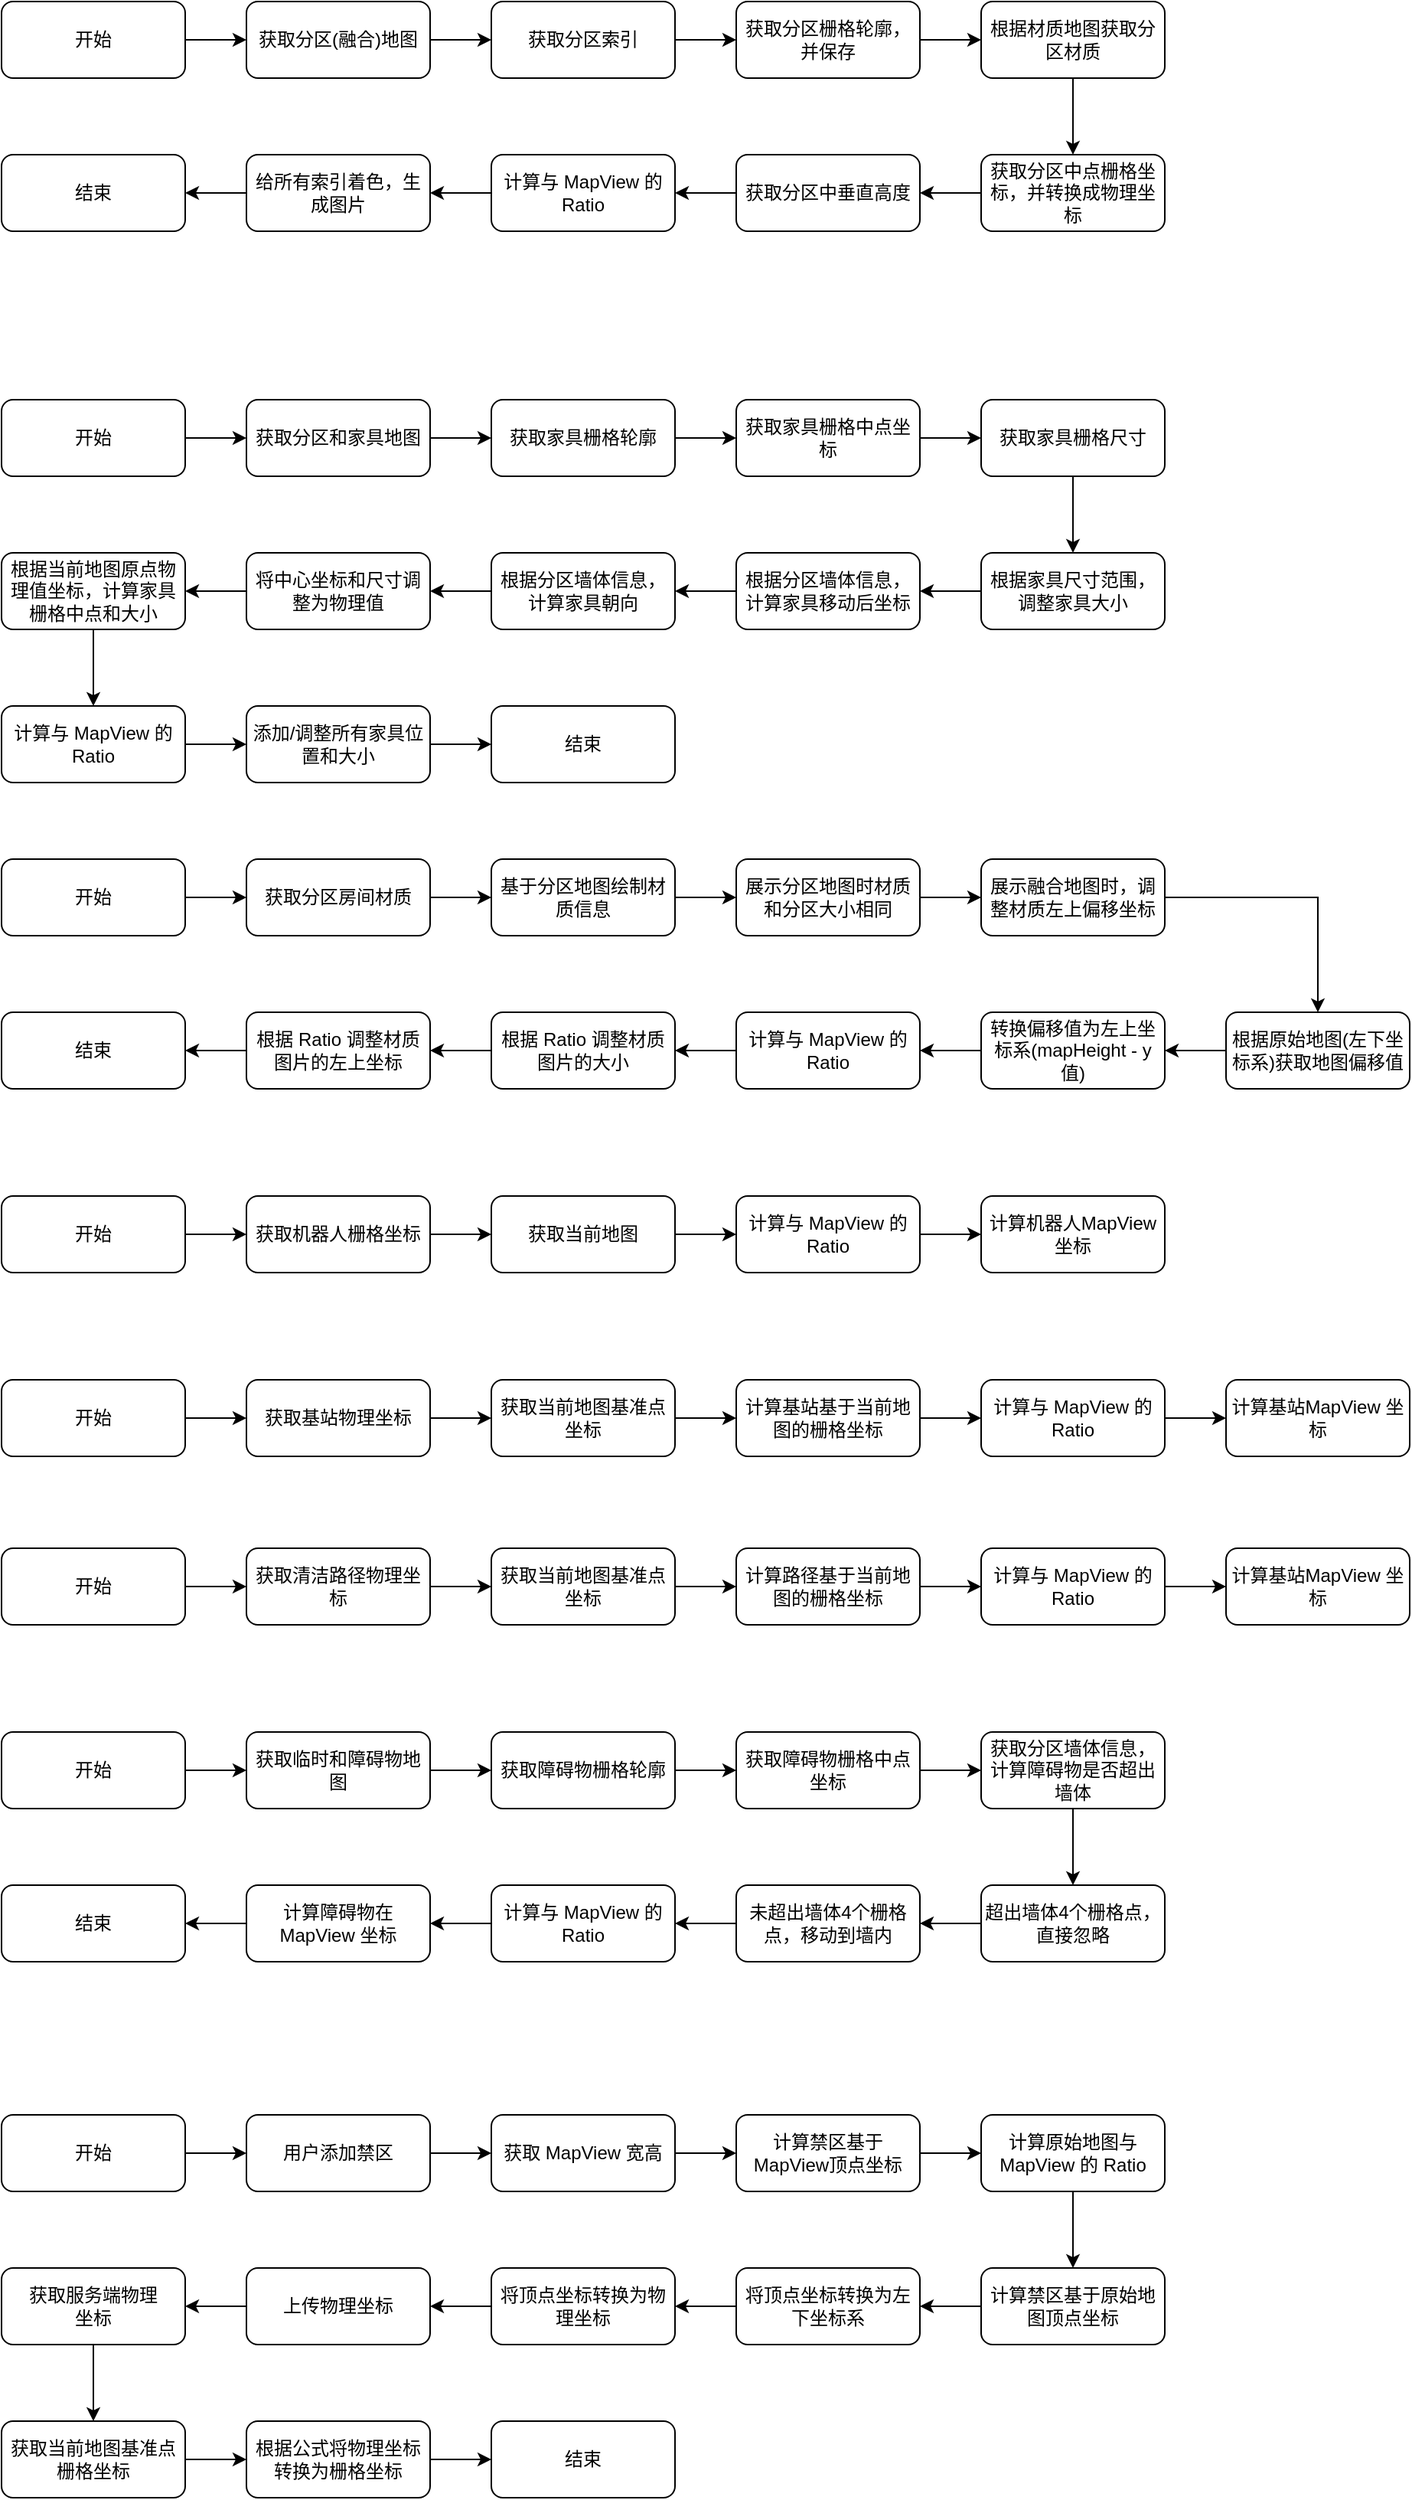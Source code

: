 <mxfile version="21.0.6" type="github">
  <diagram name="第 1 页" id="EZ3omXRqI6BgTh0jrViY">
    <mxGraphModel dx="1434" dy="827" grid="1" gridSize="10" guides="1" tooltips="1" connect="1" arrows="1" fold="1" page="1" pageScale="1" pageWidth="1100" pageHeight="850" math="0" shadow="0">
      <root>
        <mxCell id="0" />
        <mxCell id="1" parent="0" />
        <mxCell id="BJKhWO87G6aF2TpkqISf-27" style="edgeStyle=orthogonalEdgeStyle;rounded=0;orthogonalLoop=1;jettySize=auto;html=1;exitX=1;exitY=0.5;exitDx=0;exitDy=0;" edge="1" parent="1" source="BJKhWO87G6aF2TpkqISf-1" target="BJKhWO87G6aF2TpkqISf-2">
          <mxGeometry relative="1" as="geometry" />
        </mxCell>
        <mxCell id="BJKhWO87G6aF2TpkqISf-1" value="开始" style="rounded=1;whiteSpace=wrap;html=1;" vertex="1" parent="1">
          <mxGeometry x="40" y="60" width="120" height="50" as="geometry" />
        </mxCell>
        <mxCell id="BJKhWO87G6aF2TpkqISf-18" style="edgeStyle=orthogonalEdgeStyle;rounded=0;orthogonalLoop=1;jettySize=auto;html=1;exitX=1;exitY=0.5;exitDx=0;exitDy=0;" edge="1" parent="1" source="BJKhWO87G6aF2TpkqISf-2" target="BJKhWO87G6aF2TpkqISf-17">
          <mxGeometry relative="1" as="geometry" />
        </mxCell>
        <mxCell id="BJKhWO87G6aF2TpkqISf-2" value="获取分区(融合)地图" style="rounded=1;whiteSpace=wrap;html=1;" vertex="1" parent="1">
          <mxGeometry x="200" y="60" width="120" height="50" as="geometry" />
        </mxCell>
        <mxCell id="BJKhWO87G6aF2TpkqISf-34" style="edgeStyle=orthogonalEdgeStyle;rounded=0;orthogonalLoop=1;jettySize=auto;html=1;exitX=1;exitY=0.5;exitDx=0;exitDy=0;" edge="1" parent="1" source="BJKhWO87G6aF2TpkqISf-17" target="BJKhWO87G6aF2TpkqISf-19">
          <mxGeometry relative="1" as="geometry" />
        </mxCell>
        <mxCell id="BJKhWO87G6aF2TpkqISf-17" value="获取分区索引" style="rounded=1;whiteSpace=wrap;html=1;" vertex="1" parent="1">
          <mxGeometry x="360" y="60" width="120" height="50" as="geometry" />
        </mxCell>
        <mxCell id="BJKhWO87G6aF2TpkqISf-35" style="edgeStyle=orthogonalEdgeStyle;rounded=0;orthogonalLoop=1;jettySize=auto;html=1;exitX=1;exitY=0.5;exitDx=0;exitDy=0;" edge="1" parent="1" source="BJKhWO87G6aF2TpkqISf-19" target="BJKhWO87G6aF2TpkqISf-21">
          <mxGeometry relative="1" as="geometry" />
        </mxCell>
        <mxCell id="BJKhWO87G6aF2TpkqISf-19" value="获取分区栅格轮廓，并保存" style="rounded=1;whiteSpace=wrap;html=1;" vertex="1" parent="1">
          <mxGeometry x="520" y="60" width="120" height="50" as="geometry" />
        </mxCell>
        <mxCell id="BJKhWO87G6aF2TpkqISf-36" style="edgeStyle=orthogonalEdgeStyle;rounded=0;orthogonalLoop=1;jettySize=auto;html=1;exitX=0.5;exitY=1;exitDx=0;exitDy=0;entryX=0.5;entryY=0;entryDx=0;entryDy=0;" edge="1" parent="1" source="BJKhWO87G6aF2TpkqISf-21" target="BJKhWO87G6aF2TpkqISf-23">
          <mxGeometry relative="1" as="geometry" />
        </mxCell>
        <mxCell id="BJKhWO87G6aF2TpkqISf-21" value="根据材质地图获取分区材质" style="rounded=1;whiteSpace=wrap;html=1;" vertex="1" parent="1">
          <mxGeometry x="680" y="60" width="120" height="50" as="geometry" />
        </mxCell>
        <mxCell id="BJKhWO87G6aF2TpkqISf-37" style="edgeStyle=orthogonalEdgeStyle;rounded=0;orthogonalLoop=1;jettySize=auto;html=1;exitX=0;exitY=0.5;exitDx=0;exitDy=0;entryX=1;entryY=0.5;entryDx=0;entryDy=0;" edge="1" parent="1" source="BJKhWO87G6aF2TpkqISf-23" target="BJKhWO87G6aF2TpkqISf-24">
          <mxGeometry relative="1" as="geometry" />
        </mxCell>
        <mxCell id="BJKhWO87G6aF2TpkqISf-23" value="获取分区中点栅格坐标，并转换成物理坐标" style="rounded=1;whiteSpace=wrap;html=1;" vertex="1" parent="1">
          <mxGeometry x="680" y="160" width="120" height="50" as="geometry" />
        </mxCell>
        <mxCell id="BJKhWO87G6aF2TpkqISf-38" style="edgeStyle=orthogonalEdgeStyle;rounded=0;orthogonalLoop=1;jettySize=auto;html=1;exitX=0;exitY=0.5;exitDx=0;exitDy=0;entryX=1;entryY=0.5;entryDx=0;entryDy=0;" edge="1" parent="1" source="BJKhWO87G6aF2TpkqISf-24" target="BJKhWO87G6aF2TpkqISf-31">
          <mxGeometry relative="1" as="geometry" />
        </mxCell>
        <mxCell id="BJKhWO87G6aF2TpkqISf-24" value="获取分区中垂直高度" style="rounded=1;whiteSpace=wrap;html=1;" vertex="1" parent="1">
          <mxGeometry x="520" y="160" width="120" height="50" as="geometry" />
        </mxCell>
        <mxCell id="BJKhWO87G6aF2TpkqISf-30" value="结束" style="rounded=1;whiteSpace=wrap;html=1;" vertex="1" parent="1">
          <mxGeometry x="40" y="160" width="120" height="50" as="geometry" />
        </mxCell>
        <mxCell id="BJKhWO87G6aF2TpkqISf-39" style="edgeStyle=orthogonalEdgeStyle;rounded=0;orthogonalLoop=1;jettySize=auto;html=1;exitX=0;exitY=0.5;exitDx=0;exitDy=0;entryX=1;entryY=0.5;entryDx=0;entryDy=0;" edge="1" parent="1" source="BJKhWO87G6aF2TpkqISf-31" target="BJKhWO87G6aF2TpkqISf-32">
          <mxGeometry relative="1" as="geometry" />
        </mxCell>
        <mxCell id="BJKhWO87G6aF2TpkqISf-31" value="计算与 MapView 的 Ratio" style="rounded=1;whiteSpace=wrap;html=1;" vertex="1" parent="1">
          <mxGeometry x="360" y="160" width="120" height="50" as="geometry" />
        </mxCell>
        <mxCell id="BJKhWO87G6aF2TpkqISf-40" style="edgeStyle=orthogonalEdgeStyle;rounded=0;orthogonalLoop=1;jettySize=auto;html=1;exitX=0;exitY=0.5;exitDx=0;exitDy=0;entryX=1;entryY=0.5;entryDx=0;entryDy=0;" edge="1" parent="1" source="BJKhWO87G6aF2TpkqISf-32" target="BJKhWO87G6aF2TpkqISf-30">
          <mxGeometry relative="1" as="geometry" />
        </mxCell>
        <mxCell id="BJKhWO87G6aF2TpkqISf-32" value="给所有索引着色，生成图片" style="rounded=1;whiteSpace=wrap;html=1;" vertex="1" parent="1">
          <mxGeometry x="200" y="160" width="120" height="50" as="geometry" />
        </mxCell>
        <mxCell id="BJKhWO87G6aF2TpkqISf-41" style="edgeStyle=orthogonalEdgeStyle;rounded=0;orthogonalLoop=1;jettySize=auto;html=1;exitX=1;exitY=0.5;exitDx=0;exitDy=0;" edge="1" parent="1" source="BJKhWO87G6aF2TpkqISf-42" target="BJKhWO87G6aF2TpkqISf-44">
          <mxGeometry relative="1" as="geometry" />
        </mxCell>
        <mxCell id="BJKhWO87G6aF2TpkqISf-42" value="开始" style="rounded=1;whiteSpace=wrap;html=1;" vertex="1" parent="1">
          <mxGeometry x="40" y="320" width="120" height="50" as="geometry" />
        </mxCell>
        <mxCell id="BJKhWO87G6aF2TpkqISf-43" style="edgeStyle=orthogonalEdgeStyle;rounded=0;orthogonalLoop=1;jettySize=auto;html=1;exitX=1;exitY=0.5;exitDx=0;exitDy=0;" edge="1" parent="1" source="BJKhWO87G6aF2TpkqISf-44" target="BJKhWO87G6aF2TpkqISf-46">
          <mxGeometry relative="1" as="geometry" />
        </mxCell>
        <mxCell id="BJKhWO87G6aF2TpkqISf-44" value="获取分区和家具地图" style="rounded=1;whiteSpace=wrap;html=1;" vertex="1" parent="1">
          <mxGeometry x="200" y="320" width="120" height="50" as="geometry" />
        </mxCell>
        <mxCell id="BJKhWO87G6aF2TpkqISf-45" style="edgeStyle=orthogonalEdgeStyle;rounded=0;orthogonalLoop=1;jettySize=auto;html=1;exitX=1;exitY=0.5;exitDx=0;exitDy=0;" edge="1" parent="1" source="BJKhWO87G6aF2TpkqISf-46" target="BJKhWO87G6aF2TpkqISf-48">
          <mxGeometry relative="1" as="geometry" />
        </mxCell>
        <mxCell id="BJKhWO87G6aF2TpkqISf-46" value="获取家具栅格轮廓" style="rounded=1;whiteSpace=wrap;html=1;" vertex="1" parent="1">
          <mxGeometry x="360" y="320" width="120" height="50" as="geometry" />
        </mxCell>
        <mxCell id="BJKhWO87G6aF2TpkqISf-47" style="edgeStyle=orthogonalEdgeStyle;rounded=0;orthogonalLoop=1;jettySize=auto;html=1;exitX=1;exitY=0.5;exitDx=0;exitDy=0;" edge="1" parent="1" source="BJKhWO87G6aF2TpkqISf-48" target="BJKhWO87G6aF2TpkqISf-50">
          <mxGeometry relative="1" as="geometry" />
        </mxCell>
        <mxCell id="BJKhWO87G6aF2TpkqISf-48" value="获取家具栅格中点坐标" style="rounded=1;whiteSpace=wrap;html=1;" vertex="1" parent="1">
          <mxGeometry x="520" y="320" width="120" height="50" as="geometry" />
        </mxCell>
        <mxCell id="BJKhWO87G6aF2TpkqISf-49" style="edgeStyle=orthogonalEdgeStyle;rounded=0;orthogonalLoop=1;jettySize=auto;html=1;exitX=0.5;exitY=1;exitDx=0;exitDy=0;entryX=0.5;entryY=0;entryDx=0;entryDy=0;" edge="1" parent="1" source="BJKhWO87G6aF2TpkqISf-50" target="BJKhWO87G6aF2TpkqISf-52">
          <mxGeometry relative="1" as="geometry" />
        </mxCell>
        <mxCell id="BJKhWO87G6aF2TpkqISf-50" value="获取家具栅格尺寸" style="rounded=1;whiteSpace=wrap;html=1;" vertex="1" parent="1">
          <mxGeometry x="680" y="320" width="120" height="50" as="geometry" />
        </mxCell>
        <mxCell id="BJKhWO87G6aF2TpkqISf-51" style="edgeStyle=orthogonalEdgeStyle;rounded=0;orthogonalLoop=1;jettySize=auto;html=1;exitX=0;exitY=0.5;exitDx=0;exitDy=0;entryX=1;entryY=0.5;entryDx=0;entryDy=0;" edge="1" parent="1" source="BJKhWO87G6aF2TpkqISf-52" target="BJKhWO87G6aF2TpkqISf-54">
          <mxGeometry relative="1" as="geometry" />
        </mxCell>
        <mxCell id="BJKhWO87G6aF2TpkqISf-52" value="根据家具尺寸范围，调整家具大小" style="rounded=1;whiteSpace=wrap;html=1;" vertex="1" parent="1">
          <mxGeometry x="680" y="420" width="120" height="50" as="geometry" />
        </mxCell>
        <mxCell id="BJKhWO87G6aF2TpkqISf-53" style="edgeStyle=orthogonalEdgeStyle;rounded=0;orthogonalLoop=1;jettySize=auto;html=1;exitX=0;exitY=0.5;exitDx=0;exitDy=0;entryX=1;entryY=0.5;entryDx=0;entryDy=0;" edge="1" parent="1" source="BJKhWO87G6aF2TpkqISf-54" target="BJKhWO87G6aF2TpkqISf-57">
          <mxGeometry relative="1" as="geometry" />
        </mxCell>
        <mxCell id="BJKhWO87G6aF2TpkqISf-54" value="根据分区墙体信息，计算家具移动后坐标" style="rounded=1;whiteSpace=wrap;html=1;" vertex="1" parent="1">
          <mxGeometry x="520" y="420" width="120" height="50" as="geometry" />
        </mxCell>
        <mxCell id="BJKhWO87G6aF2TpkqISf-61" style="edgeStyle=orthogonalEdgeStyle;rounded=0;orthogonalLoop=1;jettySize=auto;html=1;exitX=0.5;exitY=1;exitDx=0;exitDy=0;entryX=0.5;entryY=0;entryDx=0;entryDy=0;" edge="1" parent="1" source="BJKhWO87G6aF2TpkqISf-55" target="BJKhWO87G6aF2TpkqISf-60">
          <mxGeometry relative="1" as="geometry" />
        </mxCell>
        <mxCell id="BJKhWO87G6aF2TpkqISf-55" value="根据当前地图原点物理值坐标，计算家具栅格中点和大小" style="rounded=1;whiteSpace=wrap;html=1;" vertex="1" parent="1">
          <mxGeometry x="40" y="420" width="120" height="50" as="geometry" />
        </mxCell>
        <mxCell id="BJKhWO87G6aF2TpkqISf-56" style="edgeStyle=orthogonalEdgeStyle;rounded=0;orthogonalLoop=1;jettySize=auto;html=1;exitX=0;exitY=0.5;exitDx=0;exitDy=0;entryX=1;entryY=0.5;entryDx=0;entryDy=0;" edge="1" parent="1" source="BJKhWO87G6aF2TpkqISf-57" target="BJKhWO87G6aF2TpkqISf-59">
          <mxGeometry relative="1" as="geometry" />
        </mxCell>
        <mxCell id="BJKhWO87G6aF2TpkqISf-57" value="根据分区墙体信息，计算家具朝向" style="rounded=1;whiteSpace=wrap;html=1;" vertex="1" parent="1">
          <mxGeometry x="360" y="420" width="120" height="50" as="geometry" />
        </mxCell>
        <mxCell id="BJKhWO87G6aF2TpkqISf-58" style="edgeStyle=orthogonalEdgeStyle;rounded=0;orthogonalLoop=1;jettySize=auto;html=1;exitX=0;exitY=0.5;exitDx=0;exitDy=0;entryX=1;entryY=0.5;entryDx=0;entryDy=0;" edge="1" parent="1" source="BJKhWO87G6aF2TpkqISf-59" target="BJKhWO87G6aF2TpkqISf-55">
          <mxGeometry relative="1" as="geometry" />
        </mxCell>
        <mxCell id="BJKhWO87G6aF2TpkqISf-59" value="将中心坐标和尺寸调整为物理值" style="rounded=1;whiteSpace=wrap;html=1;" vertex="1" parent="1">
          <mxGeometry x="200" y="420" width="120" height="50" as="geometry" />
        </mxCell>
        <mxCell id="BJKhWO87G6aF2TpkqISf-63" style="edgeStyle=orthogonalEdgeStyle;rounded=0;orthogonalLoop=1;jettySize=auto;html=1;exitX=1;exitY=0.5;exitDx=0;exitDy=0;" edge="1" parent="1" source="BJKhWO87G6aF2TpkqISf-60" target="BJKhWO87G6aF2TpkqISf-62">
          <mxGeometry relative="1" as="geometry" />
        </mxCell>
        <mxCell id="BJKhWO87G6aF2TpkqISf-60" value="计算与 MapView 的 Ratio" style="rounded=1;whiteSpace=wrap;html=1;" vertex="1" parent="1">
          <mxGeometry x="40" y="520" width="120" height="50" as="geometry" />
        </mxCell>
        <mxCell id="BJKhWO87G6aF2TpkqISf-65" style="edgeStyle=orthogonalEdgeStyle;rounded=0;orthogonalLoop=1;jettySize=auto;html=1;exitX=1;exitY=0.5;exitDx=0;exitDy=0;entryX=0;entryY=0.5;entryDx=0;entryDy=0;" edge="1" parent="1" source="BJKhWO87G6aF2TpkqISf-62" target="BJKhWO87G6aF2TpkqISf-64">
          <mxGeometry relative="1" as="geometry" />
        </mxCell>
        <mxCell id="BJKhWO87G6aF2TpkqISf-62" value="添加/调整所有家具位置和大小" style="rounded=1;whiteSpace=wrap;html=1;" vertex="1" parent="1">
          <mxGeometry x="200" y="520" width="120" height="50" as="geometry" />
        </mxCell>
        <mxCell id="BJKhWO87G6aF2TpkqISf-64" value="结束" style="rounded=1;whiteSpace=wrap;html=1;" vertex="1" parent="1">
          <mxGeometry x="360" y="520" width="120" height="50" as="geometry" />
        </mxCell>
        <mxCell id="BJKhWO87G6aF2TpkqISf-66" style="edgeStyle=orthogonalEdgeStyle;rounded=0;orthogonalLoop=1;jettySize=auto;html=1;exitX=1;exitY=0.5;exitDx=0;exitDy=0;" edge="1" parent="1" source="BJKhWO87G6aF2TpkqISf-67" target="BJKhWO87G6aF2TpkqISf-69">
          <mxGeometry relative="1" as="geometry" />
        </mxCell>
        <mxCell id="BJKhWO87G6aF2TpkqISf-67" value="开始" style="rounded=1;whiteSpace=wrap;html=1;" vertex="1" parent="1">
          <mxGeometry x="40" y="620" width="120" height="50" as="geometry" />
        </mxCell>
        <mxCell id="BJKhWO87G6aF2TpkqISf-68" style="edgeStyle=orthogonalEdgeStyle;rounded=0;orthogonalLoop=1;jettySize=auto;html=1;exitX=1;exitY=0.5;exitDx=0;exitDy=0;" edge="1" parent="1" source="BJKhWO87G6aF2TpkqISf-69" target="BJKhWO87G6aF2TpkqISf-71">
          <mxGeometry relative="1" as="geometry" />
        </mxCell>
        <mxCell id="BJKhWO87G6aF2TpkqISf-69" value="获取分区房间材质" style="rounded=1;whiteSpace=wrap;html=1;" vertex="1" parent="1">
          <mxGeometry x="200" y="620" width="120" height="50" as="geometry" />
        </mxCell>
        <mxCell id="BJKhWO87G6aF2TpkqISf-70" style="edgeStyle=orthogonalEdgeStyle;rounded=0;orthogonalLoop=1;jettySize=auto;html=1;exitX=1;exitY=0.5;exitDx=0;exitDy=0;" edge="1" parent="1" source="BJKhWO87G6aF2TpkqISf-71" target="BJKhWO87G6aF2TpkqISf-73">
          <mxGeometry relative="1" as="geometry" />
        </mxCell>
        <mxCell id="BJKhWO87G6aF2TpkqISf-71" value="基于分区地图绘制材质信息" style="rounded=1;whiteSpace=wrap;html=1;" vertex="1" parent="1">
          <mxGeometry x="360" y="620" width="120" height="50" as="geometry" />
        </mxCell>
        <mxCell id="BJKhWO87G6aF2TpkqISf-72" style="edgeStyle=orthogonalEdgeStyle;rounded=0;orthogonalLoop=1;jettySize=auto;html=1;exitX=1;exitY=0.5;exitDx=0;exitDy=0;" edge="1" parent="1" source="BJKhWO87G6aF2TpkqISf-73" target="BJKhWO87G6aF2TpkqISf-75">
          <mxGeometry relative="1" as="geometry" />
        </mxCell>
        <mxCell id="BJKhWO87G6aF2TpkqISf-73" value="展示分区地图时材质和分区大小相同" style="rounded=1;whiteSpace=wrap;html=1;" vertex="1" parent="1">
          <mxGeometry x="520" y="620" width="120" height="50" as="geometry" />
        </mxCell>
        <mxCell id="BJKhWO87G6aF2TpkqISf-93" style="edgeStyle=orthogonalEdgeStyle;rounded=0;orthogonalLoop=1;jettySize=auto;html=1;exitX=1;exitY=0.5;exitDx=0;exitDy=0;entryX=0.5;entryY=0;entryDx=0;entryDy=0;" edge="1" parent="1" source="BJKhWO87G6aF2TpkqISf-75" target="BJKhWO87G6aF2TpkqISf-77">
          <mxGeometry relative="1" as="geometry" />
        </mxCell>
        <mxCell id="BJKhWO87G6aF2TpkqISf-75" value="展示融合地图时，调整材质左上偏移坐标" style="rounded=1;whiteSpace=wrap;html=1;" vertex="1" parent="1">
          <mxGeometry x="680" y="620" width="120" height="50" as="geometry" />
        </mxCell>
        <mxCell id="BJKhWO87G6aF2TpkqISf-76" style="edgeStyle=orthogonalEdgeStyle;rounded=0;orthogonalLoop=1;jettySize=auto;html=1;exitX=0;exitY=0.5;exitDx=0;exitDy=0;entryX=1;entryY=0.5;entryDx=0;entryDy=0;" edge="1" parent="1" source="BJKhWO87G6aF2TpkqISf-77" target="BJKhWO87G6aF2TpkqISf-79">
          <mxGeometry relative="1" as="geometry" />
        </mxCell>
        <mxCell id="BJKhWO87G6aF2TpkqISf-77" value="根据原始地图(左下坐标系)获取地图偏移值" style="rounded=1;whiteSpace=wrap;html=1;" vertex="1" parent="1">
          <mxGeometry x="840" y="720" width="120" height="50" as="geometry" />
        </mxCell>
        <mxCell id="BJKhWO87G6aF2TpkqISf-78" style="edgeStyle=orthogonalEdgeStyle;rounded=0;orthogonalLoop=1;jettySize=auto;html=1;exitX=0;exitY=0.5;exitDx=0;exitDy=0;entryX=1;entryY=0.5;entryDx=0;entryDy=0;" edge="1" parent="1" source="BJKhWO87G6aF2TpkqISf-79" target="BJKhWO87G6aF2TpkqISf-83">
          <mxGeometry relative="1" as="geometry" />
        </mxCell>
        <mxCell id="BJKhWO87G6aF2TpkqISf-79" value="转换偏移值为左上坐标系(mapHeight - y 值)" style="rounded=1;whiteSpace=wrap;html=1;" vertex="1" parent="1">
          <mxGeometry x="680" y="720" width="120" height="50" as="geometry" />
        </mxCell>
        <mxCell id="BJKhWO87G6aF2TpkqISf-92" style="edgeStyle=orthogonalEdgeStyle;rounded=0;orthogonalLoop=1;jettySize=auto;html=1;exitX=0;exitY=0.5;exitDx=0;exitDy=0;entryX=1;entryY=0.5;entryDx=0;entryDy=0;" edge="1" parent="1" source="BJKhWO87G6aF2TpkqISf-81" target="BJKhWO87G6aF2TpkqISf-91">
          <mxGeometry relative="1" as="geometry" />
        </mxCell>
        <mxCell id="BJKhWO87G6aF2TpkqISf-81" value="根据 Ratio 调整材质图片的左上坐标" style="rounded=1;whiteSpace=wrap;html=1;" vertex="1" parent="1">
          <mxGeometry x="200" y="720" width="120" height="50" as="geometry" />
        </mxCell>
        <mxCell id="BJKhWO87G6aF2TpkqISf-82" style="edgeStyle=orthogonalEdgeStyle;rounded=0;orthogonalLoop=1;jettySize=auto;html=1;exitX=0;exitY=0.5;exitDx=0;exitDy=0;entryX=1;entryY=0.5;entryDx=0;entryDy=0;" edge="1" parent="1" source="BJKhWO87G6aF2TpkqISf-83" target="BJKhWO87G6aF2TpkqISf-85">
          <mxGeometry relative="1" as="geometry" />
        </mxCell>
        <mxCell id="BJKhWO87G6aF2TpkqISf-83" value="计算与 MapView 的 Ratio" style="rounded=1;whiteSpace=wrap;html=1;" vertex="1" parent="1">
          <mxGeometry x="520" y="720" width="120" height="50" as="geometry" />
        </mxCell>
        <mxCell id="BJKhWO87G6aF2TpkqISf-84" style="edgeStyle=orthogonalEdgeStyle;rounded=0;orthogonalLoop=1;jettySize=auto;html=1;exitX=0;exitY=0.5;exitDx=0;exitDy=0;entryX=1;entryY=0.5;entryDx=0;entryDy=0;" edge="1" parent="1" source="BJKhWO87G6aF2TpkqISf-85" target="BJKhWO87G6aF2TpkqISf-81">
          <mxGeometry relative="1" as="geometry" />
        </mxCell>
        <mxCell id="BJKhWO87G6aF2TpkqISf-85" value="根据 Ratio 调整材质图片的大小" style="rounded=1;whiteSpace=wrap;html=1;" vertex="1" parent="1">
          <mxGeometry x="360" y="720" width="120" height="50" as="geometry" />
        </mxCell>
        <mxCell id="BJKhWO87G6aF2TpkqISf-91" value="结束" style="rounded=1;whiteSpace=wrap;html=1;" vertex="1" parent="1">
          <mxGeometry x="40" y="720" width="120" height="50" as="geometry" />
        </mxCell>
        <mxCell id="BJKhWO87G6aF2TpkqISf-94" style="edgeStyle=orthogonalEdgeStyle;rounded=0;orthogonalLoop=1;jettySize=auto;html=1;exitX=1;exitY=0.5;exitDx=0;exitDy=0;" edge="1" parent="1" source="BJKhWO87G6aF2TpkqISf-95" target="BJKhWO87G6aF2TpkqISf-97">
          <mxGeometry relative="1" as="geometry" />
        </mxCell>
        <mxCell id="BJKhWO87G6aF2TpkqISf-95" value="开始" style="rounded=1;whiteSpace=wrap;html=1;" vertex="1" parent="1">
          <mxGeometry x="40" y="840" width="120" height="50" as="geometry" />
        </mxCell>
        <mxCell id="BJKhWO87G6aF2TpkqISf-96" style="edgeStyle=orthogonalEdgeStyle;rounded=0;orthogonalLoop=1;jettySize=auto;html=1;exitX=1;exitY=0.5;exitDx=0;exitDy=0;" edge="1" parent="1" source="BJKhWO87G6aF2TpkqISf-97" target="BJKhWO87G6aF2TpkqISf-99">
          <mxGeometry relative="1" as="geometry" />
        </mxCell>
        <mxCell id="BJKhWO87G6aF2TpkqISf-97" value="获取机器人栅格坐标" style="rounded=1;whiteSpace=wrap;html=1;" vertex="1" parent="1">
          <mxGeometry x="200" y="840" width="120" height="50" as="geometry" />
        </mxCell>
        <mxCell id="BJKhWO87G6aF2TpkqISf-98" style="edgeStyle=orthogonalEdgeStyle;rounded=0;orthogonalLoop=1;jettySize=auto;html=1;exitX=1;exitY=0.5;exitDx=0;exitDy=0;" edge="1" parent="1" source="BJKhWO87G6aF2TpkqISf-99" target="BJKhWO87G6aF2TpkqISf-101">
          <mxGeometry relative="1" as="geometry" />
        </mxCell>
        <mxCell id="BJKhWO87G6aF2TpkqISf-99" value="获取当前地图" style="rounded=1;whiteSpace=wrap;html=1;" vertex="1" parent="1">
          <mxGeometry x="360" y="840" width="120" height="50" as="geometry" />
        </mxCell>
        <mxCell id="BJKhWO87G6aF2TpkqISf-100" style="edgeStyle=orthogonalEdgeStyle;rounded=0;orthogonalLoop=1;jettySize=auto;html=1;exitX=1;exitY=0.5;exitDx=0;exitDy=0;" edge="1" parent="1" source="BJKhWO87G6aF2TpkqISf-101" target="BJKhWO87G6aF2TpkqISf-103">
          <mxGeometry relative="1" as="geometry" />
        </mxCell>
        <mxCell id="BJKhWO87G6aF2TpkqISf-101" value="计算与 MapView 的 Ratio" style="rounded=1;whiteSpace=wrap;html=1;" vertex="1" parent="1">
          <mxGeometry x="520" y="840" width="120" height="50" as="geometry" />
        </mxCell>
        <mxCell id="BJKhWO87G6aF2TpkqISf-103" value="计算机器人MapView 坐标" style="rounded=1;whiteSpace=wrap;html=1;" vertex="1" parent="1">
          <mxGeometry x="680" y="840" width="120" height="50" as="geometry" />
        </mxCell>
        <mxCell id="BJKhWO87G6aF2TpkqISf-116" style="edgeStyle=orthogonalEdgeStyle;rounded=0;orthogonalLoop=1;jettySize=auto;html=1;exitX=1;exitY=0.5;exitDx=0;exitDy=0;" edge="1" parent="1" source="BJKhWO87G6aF2TpkqISf-117" target="BJKhWO87G6aF2TpkqISf-119">
          <mxGeometry relative="1" as="geometry" />
        </mxCell>
        <mxCell id="BJKhWO87G6aF2TpkqISf-117" value="开始" style="rounded=1;whiteSpace=wrap;html=1;" vertex="1" parent="1">
          <mxGeometry x="40" y="960" width="120" height="50" as="geometry" />
        </mxCell>
        <mxCell id="BJKhWO87G6aF2TpkqISf-118" style="edgeStyle=orthogonalEdgeStyle;rounded=0;orthogonalLoop=1;jettySize=auto;html=1;exitX=1;exitY=0.5;exitDx=0;exitDy=0;" edge="1" parent="1" source="BJKhWO87G6aF2TpkqISf-119" target="BJKhWO87G6aF2TpkqISf-121">
          <mxGeometry relative="1" as="geometry" />
        </mxCell>
        <mxCell id="BJKhWO87G6aF2TpkqISf-119" value="获取基站物理坐标" style="rounded=1;whiteSpace=wrap;html=1;" vertex="1" parent="1">
          <mxGeometry x="200" y="960" width="120" height="50" as="geometry" />
        </mxCell>
        <mxCell id="BJKhWO87G6aF2TpkqISf-120" style="edgeStyle=orthogonalEdgeStyle;rounded=0;orthogonalLoop=1;jettySize=auto;html=1;exitX=1;exitY=0.5;exitDx=0;exitDy=0;" edge="1" parent="1" source="BJKhWO87G6aF2TpkqISf-121" target="BJKhWO87G6aF2TpkqISf-123">
          <mxGeometry relative="1" as="geometry" />
        </mxCell>
        <mxCell id="BJKhWO87G6aF2TpkqISf-121" value="获取当前地图基准点坐标" style="rounded=1;whiteSpace=wrap;html=1;" vertex="1" parent="1">
          <mxGeometry x="360" y="960" width="120" height="50" as="geometry" />
        </mxCell>
        <mxCell id="BJKhWO87G6aF2TpkqISf-122" style="edgeStyle=orthogonalEdgeStyle;rounded=0;orthogonalLoop=1;jettySize=auto;html=1;exitX=1;exitY=0.5;exitDx=0;exitDy=0;" edge="1" parent="1" source="BJKhWO87G6aF2TpkqISf-123" target="BJKhWO87G6aF2TpkqISf-124">
          <mxGeometry relative="1" as="geometry" />
        </mxCell>
        <mxCell id="BJKhWO87G6aF2TpkqISf-123" value="计算基站基于当前地图的栅格坐标" style="rounded=1;whiteSpace=wrap;html=1;" vertex="1" parent="1">
          <mxGeometry x="520" y="960" width="120" height="50" as="geometry" />
        </mxCell>
        <mxCell id="BJKhWO87G6aF2TpkqISf-126" style="edgeStyle=orthogonalEdgeStyle;rounded=0;orthogonalLoop=1;jettySize=auto;html=1;exitX=1;exitY=0.5;exitDx=0;exitDy=0;" edge="1" parent="1" source="BJKhWO87G6aF2TpkqISf-124" target="BJKhWO87G6aF2TpkqISf-125">
          <mxGeometry relative="1" as="geometry" />
        </mxCell>
        <mxCell id="BJKhWO87G6aF2TpkqISf-124" value="计算与 MapView 的 Ratio" style="rounded=1;whiteSpace=wrap;html=1;" vertex="1" parent="1">
          <mxGeometry x="680" y="960" width="120" height="50" as="geometry" />
        </mxCell>
        <mxCell id="BJKhWO87G6aF2TpkqISf-125" value="计算基站MapView 坐标" style="rounded=1;whiteSpace=wrap;html=1;" vertex="1" parent="1">
          <mxGeometry x="840" y="960" width="120" height="50" as="geometry" />
        </mxCell>
        <mxCell id="BJKhWO87G6aF2TpkqISf-127" style="edgeStyle=orthogonalEdgeStyle;rounded=0;orthogonalLoop=1;jettySize=auto;html=1;exitX=1;exitY=0.5;exitDx=0;exitDy=0;" edge="1" parent="1" source="BJKhWO87G6aF2TpkqISf-128" target="BJKhWO87G6aF2TpkqISf-130">
          <mxGeometry relative="1" as="geometry" />
        </mxCell>
        <mxCell id="BJKhWO87G6aF2TpkqISf-128" value="开始" style="rounded=1;whiteSpace=wrap;html=1;" vertex="1" parent="1">
          <mxGeometry x="40" y="1070" width="120" height="50" as="geometry" />
        </mxCell>
        <mxCell id="BJKhWO87G6aF2TpkqISf-129" style="edgeStyle=orthogonalEdgeStyle;rounded=0;orthogonalLoop=1;jettySize=auto;html=1;exitX=1;exitY=0.5;exitDx=0;exitDy=0;" edge="1" parent="1" source="BJKhWO87G6aF2TpkqISf-130" target="BJKhWO87G6aF2TpkqISf-132">
          <mxGeometry relative="1" as="geometry" />
        </mxCell>
        <mxCell id="BJKhWO87G6aF2TpkqISf-130" value="获取清洁路径物理坐标" style="rounded=1;whiteSpace=wrap;html=1;" vertex="1" parent="1">
          <mxGeometry x="200" y="1070" width="120" height="50" as="geometry" />
        </mxCell>
        <mxCell id="BJKhWO87G6aF2TpkqISf-131" style="edgeStyle=orthogonalEdgeStyle;rounded=0;orthogonalLoop=1;jettySize=auto;html=1;exitX=1;exitY=0.5;exitDx=0;exitDy=0;" edge="1" parent="1" source="BJKhWO87G6aF2TpkqISf-132" target="BJKhWO87G6aF2TpkqISf-134">
          <mxGeometry relative="1" as="geometry" />
        </mxCell>
        <mxCell id="BJKhWO87G6aF2TpkqISf-132" value="获取当前地图基准点坐标" style="rounded=1;whiteSpace=wrap;html=1;" vertex="1" parent="1">
          <mxGeometry x="360" y="1070" width="120" height="50" as="geometry" />
        </mxCell>
        <mxCell id="BJKhWO87G6aF2TpkqISf-133" style="edgeStyle=orthogonalEdgeStyle;rounded=0;orthogonalLoop=1;jettySize=auto;html=1;exitX=1;exitY=0.5;exitDx=0;exitDy=0;" edge="1" parent="1" source="BJKhWO87G6aF2TpkqISf-134" target="BJKhWO87G6aF2TpkqISf-136">
          <mxGeometry relative="1" as="geometry" />
        </mxCell>
        <mxCell id="BJKhWO87G6aF2TpkqISf-134" value="计算路径基于当前地图的栅格坐标" style="rounded=1;whiteSpace=wrap;html=1;" vertex="1" parent="1">
          <mxGeometry x="520" y="1070" width="120" height="50" as="geometry" />
        </mxCell>
        <mxCell id="BJKhWO87G6aF2TpkqISf-149" style="edgeStyle=orthogonalEdgeStyle;rounded=0;orthogonalLoop=1;jettySize=auto;html=1;exitX=1;exitY=0.5;exitDx=0;exitDy=0;entryX=0;entryY=0.5;entryDx=0;entryDy=0;" edge="1" parent="1" source="BJKhWO87G6aF2TpkqISf-136" target="BJKhWO87G6aF2TpkqISf-148">
          <mxGeometry relative="1" as="geometry" />
        </mxCell>
        <mxCell id="BJKhWO87G6aF2TpkqISf-136" value="计算与 MapView 的 Ratio" style="rounded=1;whiteSpace=wrap;html=1;" vertex="1" parent="1">
          <mxGeometry x="680" y="1070" width="120" height="50" as="geometry" />
        </mxCell>
        <mxCell id="BJKhWO87G6aF2TpkqISf-148" value="计算基站MapView 坐标" style="rounded=1;whiteSpace=wrap;html=1;" vertex="1" parent="1">
          <mxGeometry x="840" y="1070" width="120" height="50" as="geometry" />
        </mxCell>
        <mxCell id="BJKhWO87G6aF2TpkqISf-150" style="edgeStyle=orthogonalEdgeStyle;rounded=0;orthogonalLoop=1;jettySize=auto;html=1;exitX=1;exitY=0.5;exitDx=0;exitDy=0;" edge="1" parent="1" source="BJKhWO87G6aF2TpkqISf-151" target="BJKhWO87G6aF2TpkqISf-153">
          <mxGeometry relative="1" as="geometry" />
        </mxCell>
        <mxCell id="BJKhWO87G6aF2TpkqISf-151" value="开始" style="rounded=1;whiteSpace=wrap;html=1;" vertex="1" parent="1">
          <mxGeometry x="40" y="1190" width="120" height="50" as="geometry" />
        </mxCell>
        <mxCell id="BJKhWO87G6aF2TpkqISf-152" style="edgeStyle=orthogonalEdgeStyle;rounded=0;orthogonalLoop=1;jettySize=auto;html=1;exitX=1;exitY=0.5;exitDx=0;exitDy=0;" edge="1" parent="1" source="BJKhWO87G6aF2TpkqISf-153" target="BJKhWO87G6aF2TpkqISf-155">
          <mxGeometry relative="1" as="geometry" />
        </mxCell>
        <mxCell id="BJKhWO87G6aF2TpkqISf-153" value="获取临时和障碍物地图" style="rounded=1;whiteSpace=wrap;html=1;" vertex="1" parent="1">
          <mxGeometry x="200" y="1190" width="120" height="50" as="geometry" />
        </mxCell>
        <mxCell id="BJKhWO87G6aF2TpkqISf-154" style="edgeStyle=orthogonalEdgeStyle;rounded=0;orthogonalLoop=1;jettySize=auto;html=1;exitX=1;exitY=0.5;exitDx=0;exitDy=0;" edge="1" parent="1" source="BJKhWO87G6aF2TpkqISf-155" target="BJKhWO87G6aF2TpkqISf-157">
          <mxGeometry relative="1" as="geometry" />
        </mxCell>
        <mxCell id="BJKhWO87G6aF2TpkqISf-155" value="获取障碍物栅格轮廓" style="rounded=1;whiteSpace=wrap;html=1;" vertex="1" parent="1">
          <mxGeometry x="360" y="1190" width="120" height="50" as="geometry" />
        </mxCell>
        <mxCell id="BJKhWO87G6aF2TpkqISf-156" style="edgeStyle=orthogonalEdgeStyle;rounded=0;orthogonalLoop=1;jettySize=auto;html=1;exitX=1;exitY=0.5;exitDx=0;exitDy=0;" edge="1" parent="1" source="BJKhWO87G6aF2TpkqISf-157" target="BJKhWO87G6aF2TpkqISf-159">
          <mxGeometry relative="1" as="geometry" />
        </mxCell>
        <mxCell id="BJKhWO87G6aF2TpkqISf-157" value="获取障碍物栅格中点坐标" style="rounded=1;whiteSpace=wrap;html=1;" vertex="1" parent="1">
          <mxGeometry x="520" y="1190" width="120" height="50" as="geometry" />
        </mxCell>
        <mxCell id="BJKhWO87G6aF2TpkqISf-158" style="edgeStyle=orthogonalEdgeStyle;rounded=0;orthogonalLoop=1;jettySize=auto;html=1;exitX=0.5;exitY=1;exitDx=0;exitDy=0;entryX=0.5;entryY=0;entryDx=0;entryDy=0;" edge="1" parent="1" source="BJKhWO87G6aF2TpkqISf-159" target="BJKhWO87G6aF2TpkqISf-161">
          <mxGeometry relative="1" as="geometry" />
        </mxCell>
        <mxCell id="BJKhWO87G6aF2TpkqISf-159" value="获取分区墙体信息，计算障碍物是否超出墙体" style="rounded=1;whiteSpace=wrap;html=1;" vertex="1" parent="1">
          <mxGeometry x="680" y="1190" width="120" height="50" as="geometry" />
        </mxCell>
        <mxCell id="BJKhWO87G6aF2TpkqISf-160" style="edgeStyle=orthogonalEdgeStyle;rounded=0;orthogonalLoop=1;jettySize=auto;html=1;exitX=0;exitY=0.5;exitDx=0;exitDy=0;entryX=1;entryY=0.5;entryDx=0;entryDy=0;" edge="1" parent="1" source="BJKhWO87G6aF2TpkqISf-161" target="BJKhWO87G6aF2TpkqISf-163">
          <mxGeometry relative="1" as="geometry" />
        </mxCell>
        <mxCell id="BJKhWO87G6aF2TpkqISf-161" value="超出墙体4个栅格点，直接忽略" style="rounded=1;whiteSpace=wrap;html=1;" vertex="1" parent="1">
          <mxGeometry x="680" y="1290" width="120" height="50" as="geometry" />
        </mxCell>
        <mxCell id="BJKhWO87G6aF2TpkqISf-162" style="edgeStyle=orthogonalEdgeStyle;rounded=0;orthogonalLoop=1;jettySize=auto;html=1;exitX=0;exitY=0.5;exitDx=0;exitDy=0;entryX=1;entryY=0.5;entryDx=0;entryDy=0;" edge="1" parent="1" source="BJKhWO87G6aF2TpkqISf-163" target="BJKhWO87G6aF2TpkqISf-167">
          <mxGeometry relative="1" as="geometry" />
        </mxCell>
        <mxCell id="BJKhWO87G6aF2TpkqISf-163" value="未超出墙体4个栅格点，移动到墙内" style="rounded=1;whiteSpace=wrap;html=1;" vertex="1" parent="1">
          <mxGeometry x="520" y="1290" width="120" height="50" as="geometry" />
        </mxCell>
        <mxCell id="BJKhWO87G6aF2TpkqISf-165" value="结束" style="rounded=1;whiteSpace=wrap;html=1;" vertex="1" parent="1">
          <mxGeometry x="40" y="1290" width="120" height="50" as="geometry" />
        </mxCell>
        <mxCell id="BJKhWO87G6aF2TpkqISf-166" style="edgeStyle=orthogonalEdgeStyle;rounded=0;orthogonalLoop=1;jettySize=auto;html=1;exitX=0;exitY=0.5;exitDx=0;exitDy=0;entryX=1;entryY=0.5;entryDx=0;entryDy=0;" edge="1" parent="1" source="BJKhWO87G6aF2TpkqISf-167" target="BJKhWO87G6aF2TpkqISf-169">
          <mxGeometry relative="1" as="geometry" />
        </mxCell>
        <mxCell id="BJKhWO87G6aF2TpkqISf-167" value="计算与 MapView 的 Ratio" style="rounded=1;whiteSpace=wrap;html=1;" vertex="1" parent="1">
          <mxGeometry x="360" y="1290" width="120" height="50" as="geometry" />
        </mxCell>
        <mxCell id="BJKhWO87G6aF2TpkqISf-168" style="edgeStyle=orthogonalEdgeStyle;rounded=0;orthogonalLoop=1;jettySize=auto;html=1;exitX=0;exitY=0.5;exitDx=0;exitDy=0;entryX=1;entryY=0.5;entryDx=0;entryDy=0;" edge="1" parent="1" source="BJKhWO87G6aF2TpkqISf-169" target="BJKhWO87G6aF2TpkqISf-165">
          <mxGeometry relative="1" as="geometry" />
        </mxCell>
        <mxCell id="BJKhWO87G6aF2TpkqISf-169" value="计算障碍物在MapView 坐标" style="rounded=1;whiteSpace=wrap;html=1;" vertex="1" parent="1">
          <mxGeometry x="200" y="1290" width="120" height="50" as="geometry" />
        </mxCell>
        <mxCell id="BJKhWO87G6aF2TpkqISf-176" style="edgeStyle=orthogonalEdgeStyle;rounded=0;orthogonalLoop=1;jettySize=auto;html=1;exitX=1;exitY=0.5;exitDx=0;exitDy=0;" edge="1" parent="1" source="BJKhWO87G6aF2TpkqISf-177" target="BJKhWO87G6aF2TpkqISf-179">
          <mxGeometry relative="1" as="geometry" />
        </mxCell>
        <mxCell id="BJKhWO87G6aF2TpkqISf-177" value="开始" style="rounded=1;whiteSpace=wrap;html=1;" vertex="1" parent="1">
          <mxGeometry x="40" y="1440" width="120" height="50" as="geometry" />
        </mxCell>
        <mxCell id="BJKhWO87G6aF2TpkqISf-178" style="edgeStyle=orthogonalEdgeStyle;rounded=0;orthogonalLoop=1;jettySize=auto;html=1;exitX=1;exitY=0.5;exitDx=0;exitDy=0;" edge="1" parent="1" source="BJKhWO87G6aF2TpkqISf-179" target="BJKhWO87G6aF2TpkqISf-181">
          <mxGeometry relative="1" as="geometry" />
        </mxCell>
        <mxCell id="BJKhWO87G6aF2TpkqISf-179" value="用户添加禁区" style="rounded=1;whiteSpace=wrap;html=1;" vertex="1" parent="1">
          <mxGeometry x="200" y="1440" width="120" height="50" as="geometry" />
        </mxCell>
        <mxCell id="BJKhWO87G6aF2TpkqISf-180" style="edgeStyle=orthogonalEdgeStyle;rounded=0;orthogonalLoop=1;jettySize=auto;html=1;exitX=1;exitY=0.5;exitDx=0;exitDy=0;" edge="1" parent="1" source="BJKhWO87G6aF2TpkqISf-181" target="BJKhWO87G6aF2TpkqISf-183">
          <mxGeometry relative="1" as="geometry" />
        </mxCell>
        <mxCell id="BJKhWO87G6aF2TpkqISf-181" value="获取 MapView 宽高" style="rounded=1;whiteSpace=wrap;html=1;" vertex="1" parent="1">
          <mxGeometry x="360" y="1440" width="120" height="50" as="geometry" />
        </mxCell>
        <mxCell id="BJKhWO87G6aF2TpkqISf-182" style="edgeStyle=orthogonalEdgeStyle;rounded=0;orthogonalLoop=1;jettySize=auto;html=1;exitX=1;exitY=0.5;exitDx=0;exitDy=0;" edge="1" parent="1" source="BJKhWO87G6aF2TpkqISf-183" target="BJKhWO87G6aF2TpkqISf-185">
          <mxGeometry relative="1" as="geometry" />
        </mxCell>
        <mxCell id="BJKhWO87G6aF2TpkqISf-183" value="计算禁区基于 MapView顶点坐标" style="rounded=1;whiteSpace=wrap;html=1;" vertex="1" parent="1">
          <mxGeometry x="520" y="1440" width="120" height="50" as="geometry" />
        </mxCell>
        <mxCell id="BJKhWO87G6aF2TpkqISf-184" style="edgeStyle=orthogonalEdgeStyle;rounded=0;orthogonalLoop=1;jettySize=auto;html=1;exitX=0.5;exitY=1;exitDx=0;exitDy=0;entryX=0.5;entryY=0;entryDx=0;entryDy=0;" edge="1" parent="1" source="BJKhWO87G6aF2TpkqISf-185" target="BJKhWO87G6aF2TpkqISf-187">
          <mxGeometry relative="1" as="geometry" />
        </mxCell>
        <mxCell id="BJKhWO87G6aF2TpkqISf-185" value="计算原始地图与 MapView 的 Ratio" style="rounded=1;whiteSpace=wrap;html=1;" vertex="1" parent="1">
          <mxGeometry x="680" y="1440" width="120" height="50" as="geometry" />
        </mxCell>
        <mxCell id="BJKhWO87G6aF2TpkqISf-186" style="edgeStyle=orthogonalEdgeStyle;rounded=0;orthogonalLoop=1;jettySize=auto;html=1;exitX=0;exitY=0.5;exitDx=0;exitDy=0;entryX=1;entryY=0.5;entryDx=0;entryDy=0;" edge="1" parent="1" source="BJKhWO87G6aF2TpkqISf-187" target="BJKhWO87G6aF2TpkqISf-189">
          <mxGeometry relative="1" as="geometry" />
        </mxCell>
        <mxCell id="BJKhWO87G6aF2TpkqISf-187" value="计算禁区基于原始地图顶点坐标" style="rounded=1;whiteSpace=wrap;html=1;" vertex="1" parent="1">
          <mxGeometry x="680" y="1540" width="120" height="50" as="geometry" />
        </mxCell>
        <mxCell id="BJKhWO87G6aF2TpkqISf-188" style="edgeStyle=orthogonalEdgeStyle;rounded=0;orthogonalLoop=1;jettySize=auto;html=1;exitX=0;exitY=0.5;exitDx=0;exitDy=0;entryX=1;entryY=0.5;entryDx=0;entryDy=0;" edge="1" parent="1" source="BJKhWO87G6aF2TpkqISf-189" target="BJKhWO87G6aF2TpkqISf-192">
          <mxGeometry relative="1" as="geometry" />
        </mxCell>
        <mxCell id="BJKhWO87G6aF2TpkqISf-189" value="将顶点坐标转换为左下坐标系" style="rounded=1;whiteSpace=wrap;html=1;" vertex="1" parent="1">
          <mxGeometry x="520" y="1540" width="120" height="50" as="geometry" />
        </mxCell>
        <mxCell id="BJKhWO87G6aF2TpkqISf-197" style="edgeStyle=orthogonalEdgeStyle;rounded=0;orthogonalLoop=1;jettySize=auto;html=1;exitX=0.5;exitY=1;exitDx=0;exitDy=0;entryX=0.5;entryY=0;entryDx=0;entryDy=0;" edge="1" parent="1" source="BJKhWO87G6aF2TpkqISf-190" target="BJKhWO87G6aF2TpkqISf-195">
          <mxGeometry relative="1" as="geometry" />
        </mxCell>
        <mxCell id="BJKhWO87G6aF2TpkqISf-190" value="获取服务端物理&lt;br&gt;坐标" style="rounded=1;whiteSpace=wrap;html=1;" vertex="1" parent="1">
          <mxGeometry x="40" y="1540" width="120" height="50" as="geometry" />
        </mxCell>
        <mxCell id="BJKhWO87G6aF2TpkqISf-191" style="edgeStyle=orthogonalEdgeStyle;rounded=0;orthogonalLoop=1;jettySize=auto;html=1;exitX=0;exitY=0.5;exitDx=0;exitDy=0;entryX=1;entryY=0.5;entryDx=0;entryDy=0;" edge="1" parent="1" source="BJKhWO87G6aF2TpkqISf-192" target="BJKhWO87G6aF2TpkqISf-194">
          <mxGeometry relative="1" as="geometry" />
        </mxCell>
        <mxCell id="BJKhWO87G6aF2TpkqISf-192" value="将顶点坐标转换为物理坐标" style="rounded=1;whiteSpace=wrap;html=1;" vertex="1" parent="1">
          <mxGeometry x="360" y="1540" width="120" height="50" as="geometry" />
        </mxCell>
        <mxCell id="BJKhWO87G6aF2TpkqISf-193" style="edgeStyle=orthogonalEdgeStyle;rounded=0;orthogonalLoop=1;jettySize=auto;html=1;exitX=0;exitY=0.5;exitDx=0;exitDy=0;entryX=1;entryY=0.5;entryDx=0;entryDy=0;" edge="1" parent="1" source="BJKhWO87G6aF2TpkqISf-194" target="BJKhWO87G6aF2TpkqISf-190">
          <mxGeometry relative="1" as="geometry" />
        </mxCell>
        <mxCell id="BJKhWO87G6aF2TpkqISf-194" value="上传物理坐标" style="rounded=1;whiteSpace=wrap;html=1;" vertex="1" parent="1">
          <mxGeometry x="200" y="1540" width="120" height="50" as="geometry" />
        </mxCell>
        <mxCell id="BJKhWO87G6aF2TpkqISf-198" style="edgeStyle=orthogonalEdgeStyle;rounded=0;orthogonalLoop=1;jettySize=auto;html=1;exitX=1;exitY=0.5;exitDx=0;exitDy=0;" edge="1" parent="1" source="BJKhWO87G6aF2TpkqISf-195" target="BJKhWO87G6aF2TpkqISf-196">
          <mxGeometry relative="1" as="geometry" />
        </mxCell>
        <mxCell id="BJKhWO87G6aF2TpkqISf-195" value="获取当前地图基准点栅格坐标" style="rounded=1;whiteSpace=wrap;html=1;" vertex="1" parent="1">
          <mxGeometry x="40" y="1640" width="120" height="50" as="geometry" />
        </mxCell>
        <mxCell id="BJKhWO87G6aF2TpkqISf-200" style="edgeStyle=orthogonalEdgeStyle;rounded=0;orthogonalLoop=1;jettySize=auto;html=1;exitX=1;exitY=0.5;exitDx=0;exitDy=0;" edge="1" parent="1" source="BJKhWO87G6aF2TpkqISf-196" target="BJKhWO87G6aF2TpkqISf-199">
          <mxGeometry relative="1" as="geometry" />
        </mxCell>
        <mxCell id="BJKhWO87G6aF2TpkqISf-196" value="根据公式将物理坐标转换为栅格坐标" style="rounded=1;whiteSpace=wrap;html=1;" vertex="1" parent="1">
          <mxGeometry x="200" y="1640" width="120" height="50" as="geometry" />
        </mxCell>
        <mxCell id="BJKhWO87G6aF2TpkqISf-199" value="结束" style="rounded=1;whiteSpace=wrap;html=1;" vertex="1" parent="1">
          <mxGeometry x="360" y="1640" width="120" height="50" as="geometry" />
        </mxCell>
      </root>
    </mxGraphModel>
  </diagram>
</mxfile>
